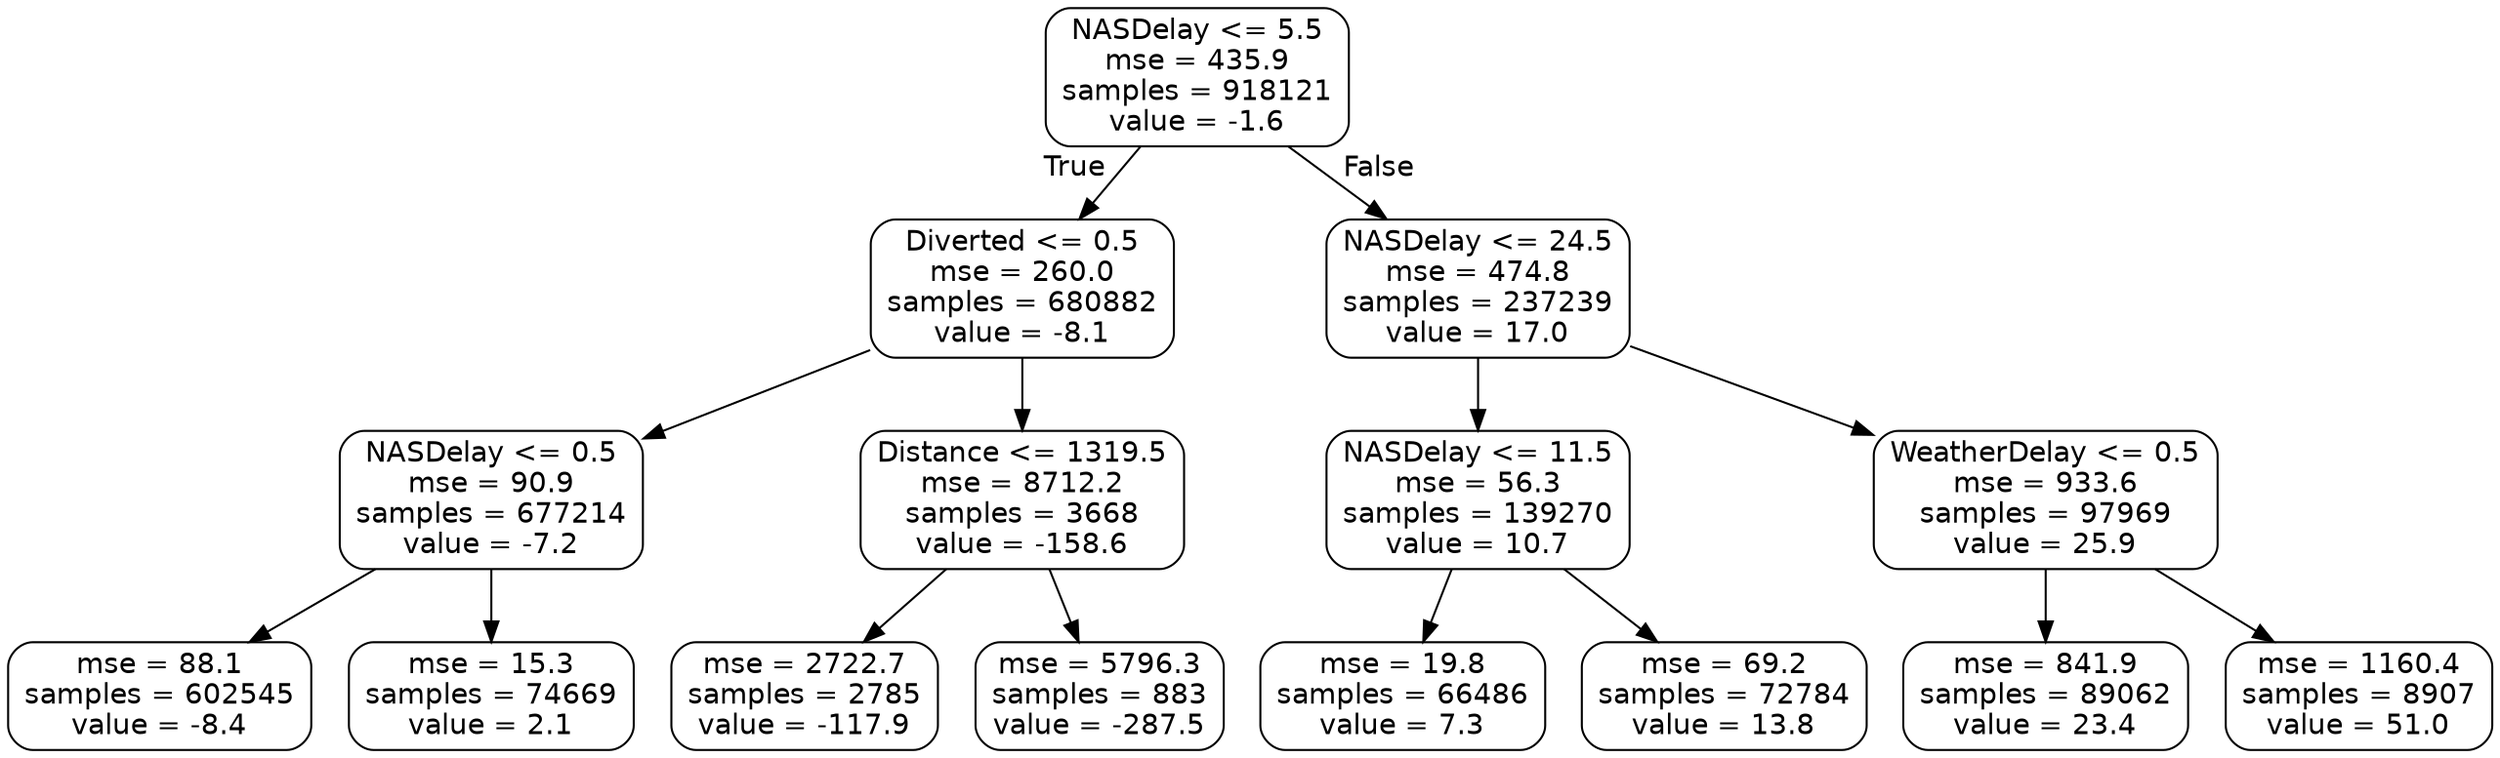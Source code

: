 digraph Tree {
node [shape=box, style="rounded", color="black", fontname=helvetica] ;
edge [fontname=helvetica] ;
0 [label="NASDelay <= 5.5\nmse = 435.9\nsamples = 918121\nvalue = -1.6"] ;
1 [label="Diverted <= 0.5\nmse = 260.0\nsamples = 680882\nvalue = -8.1"] ;
0 -> 1 [labeldistance=2.5, labelangle=45, headlabel="True"] ;
2 [label="NASDelay <= 0.5\nmse = 90.9\nsamples = 677214\nvalue = -7.2"] ;
1 -> 2 ;
3 [label="mse = 88.1\nsamples = 602545\nvalue = -8.4"] ;
2 -> 3 ;
4 [label="mse = 15.3\nsamples = 74669\nvalue = 2.1"] ;
2 -> 4 ;
5 [label="Distance <= 1319.5\nmse = 8712.2\nsamples = 3668\nvalue = -158.6"] ;
1 -> 5 ;
6 [label="mse = 2722.7\nsamples = 2785\nvalue = -117.9"] ;
5 -> 6 ;
7 [label="mse = 5796.3\nsamples = 883\nvalue = -287.5"] ;
5 -> 7 ;
8 [label="NASDelay <= 24.5\nmse = 474.8\nsamples = 237239\nvalue = 17.0"] ;
0 -> 8 [labeldistance=2.5, labelangle=-45, headlabel="False"] ;
9 [label="NASDelay <= 11.5\nmse = 56.3\nsamples = 139270\nvalue = 10.7"] ;
8 -> 9 ;
10 [label="mse = 19.8\nsamples = 66486\nvalue = 7.3"] ;
9 -> 10 ;
11 [label="mse = 69.2\nsamples = 72784\nvalue = 13.8"] ;
9 -> 11 ;
12 [label="WeatherDelay <= 0.5\nmse = 933.6\nsamples = 97969\nvalue = 25.9"] ;
8 -> 12 ;
13 [label="mse = 841.9\nsamples = 89062\nvalue = 23.4"] ;
12 -> 13 ;
14 [label="mse = 1160.4\nsamples = 8907\nvalue = 51.0"] ;
12 -> 14 ;
}